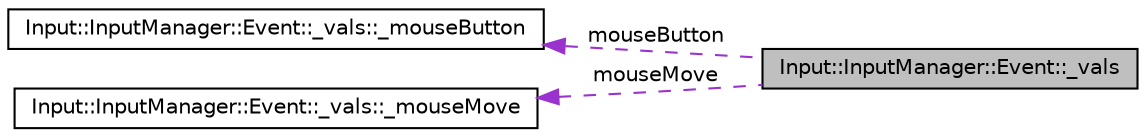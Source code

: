 digraph G
{
  edge [fontname="Helvetica",fontsize="10",labelfontname="Helvetica",labelfontsize="10"];
  node [fontname="Helvetica",fontsize="10",shape=record];
  rankdir="LR";
  Node1 [label="Input::InputManager::Event::_vals",height=0.2,width=0.4,color="black", fillcolor="grey75", style="filled" fontcolor="black"];
  Node2 -> Node1 [dir="back",color="darkorchid3",fontsize="10",style="dashed",label=" mouseButton" ,fontname="Helvetica"];
  Node2 [label="Input::InputManager::Event::_vals::_mouseButton",height=0.2,width=0.4,color="black", fillcolor="white", style="filled",URL="$struct_input_1_1_input_manager_1_1_event_1_1__vals_1_1__mouse_button.html"];
  Node3 -> Node1 [dir="back",color="darkorchid3",fontsize="10",style="dashed",label=" mouseMove" ,fontname="Helvetica"];
  Node3 [label="Input::InputManager::Event::_vals::_mouseMove",height=0.2,width=0.4,color="black", fillcolor="white", style="filled",URL="$struct_input_1_1_input_manager_1_1_event_1_1__vals_1_1__mouse_move.html"];
}
